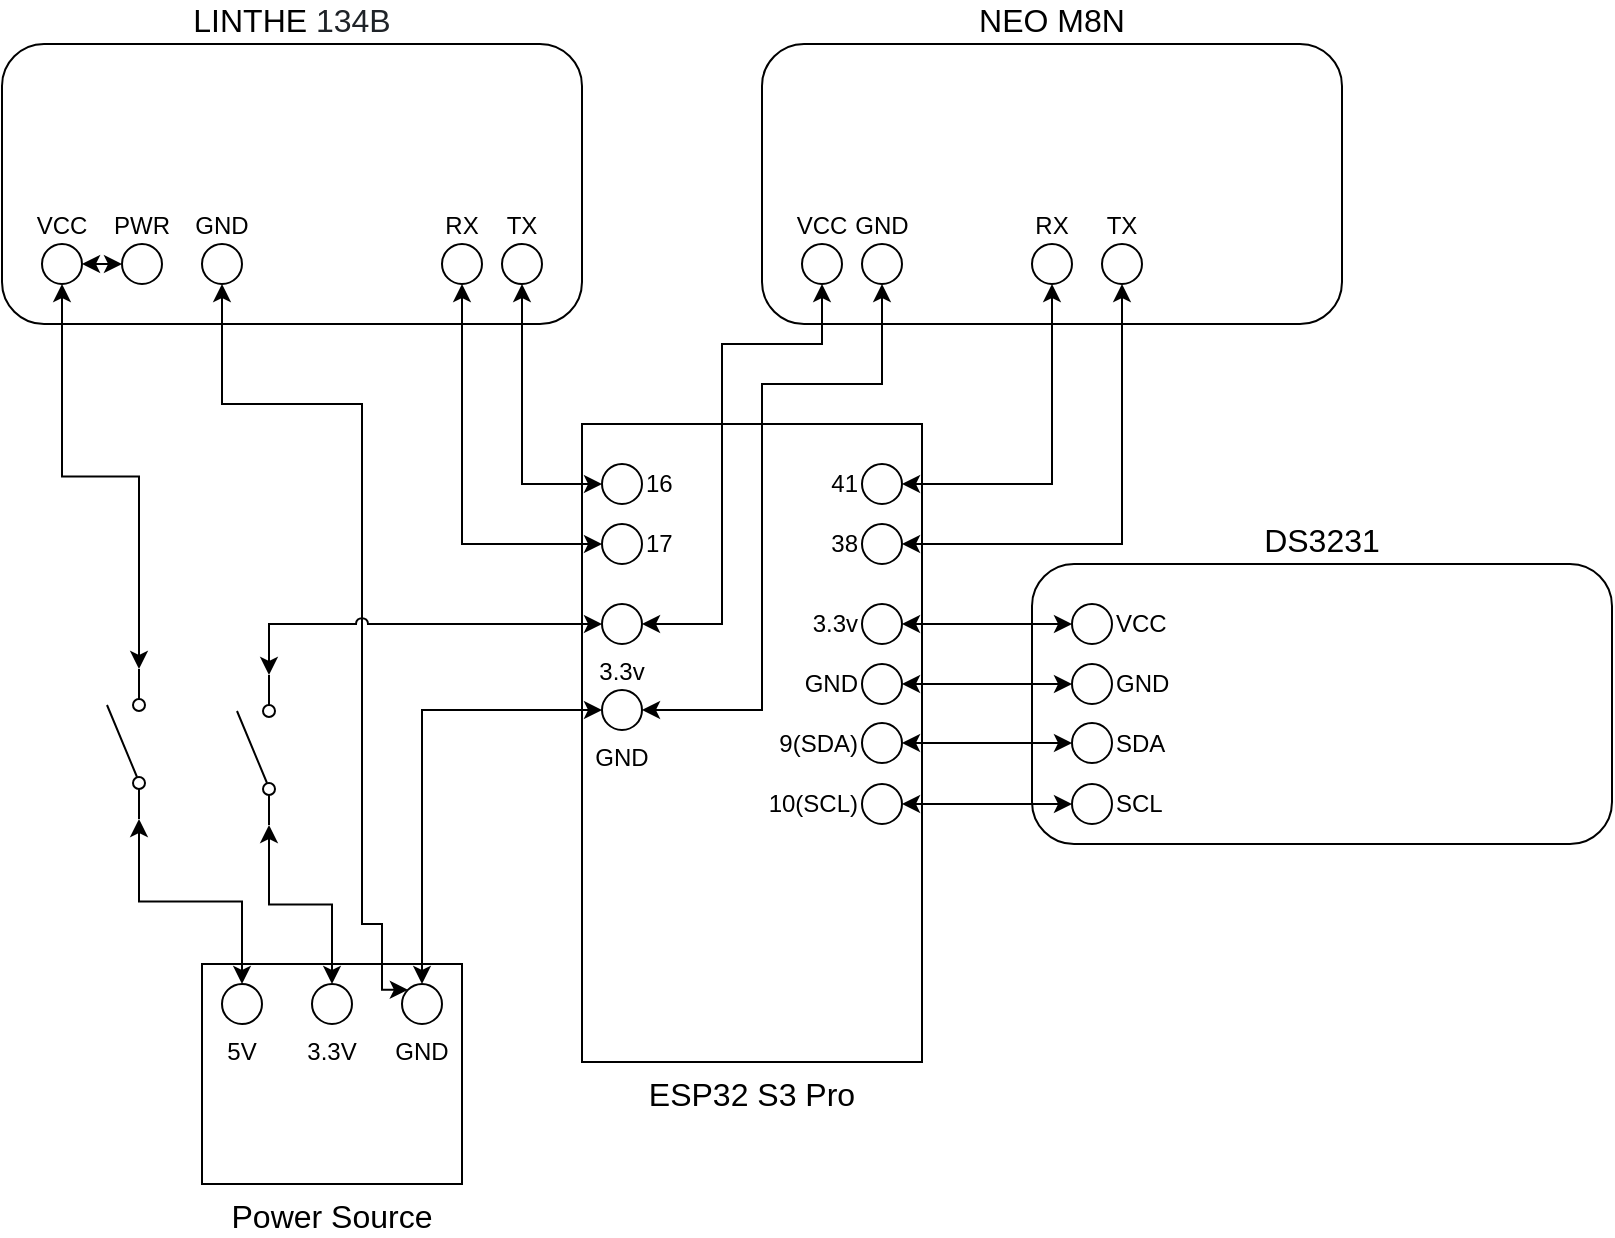 <mxfile version="28.0.6">
  <diagram name="Страница — 1" id="EMKSoO1RbGlXgCzDTE9A">
    <mxGraphModel dx="2292" dy="-78" grid="1" gridSize="10" guides="1" tooltips="1" connect="1" arrows="1" fold="1" page="1" pageScale="1" pageWidth="1169" pageHeight="827" math="0" shadow="0">
      <root>
        <mxCell id="0" />
        <mxCell id="1" parent="0" />
        <mxCell id="4QsWJVczEeUK-PjktePI-11" value="ESP32 S3 Pro" style="rounded=0;whiteSpace=wrap;html=1;labelPosition=center;verticalLabelPosition=bottom;align=center;verticalAlign=top;fontSize=16;" vertex="1" parent="1">
          <mxGeometry x="-820" y="1070" width="170" height="319" as="geometry" />
        </mxCell>
        <mxCell id="4QsWJVczEeUK-PjktePI-12" value="&lt;font style=&quot;font-size: 16px;&quot;&gt;LINTHE&amp;nbsp;&lt;span style=&quot;color: rgb(31, 35, 40); text-align: left; background-color: rgb(255, 255, 255);&quot;&gt;&lt;font style=&quot;&quot; face=&quot;Helvetica&quot;&gt;134B&lt;/font&gt;&lt;/span&gt;&lt;/font&gt;" style="rounded=1;whiteSpace=wrap;html=1;labelPosition=center;verticalLabelPosition=top;align=center;verticalAlign=bottom;" vertex="1" parent="1">
          <mxGeometry x="-1110" y="880" width="290" height="140" as="geometry" />
        </mxCell>
        <mxCell id="4QsWJVczEeUK-PjktePI-13" value="Power Source" style="rounded=0;whiteSpace=wrap;html=1;labelPosition=center;verticalLabelPosition=bottom;align=center;verticalAlign=top;fontSize=16;" vertex="1" parent="1">
          <mxGeometry x="-1010" y="1340" width="130" height="110" as="geometry" />
        </mxCell>
        <mxCell id="4QsWJVczEeUK-PjktePI-75" style="edgeStyle=orthogonalEdgeStyle;rounded=0;orthogonalLoop=1;jettySize=auto;html=1;exitX=0.5;exitY=0;exitDx=0;exitDy=0;entryX=0;entryY=0.8;entryDx=0;entryDy=0;startArrow=classic;startFill=1;" edge="1" parent="1" source="4QsWJVczEeUK-PjktePI-17" target="4QsWJVczEeUK-PjktePI-74">
          <mxGeometry relative="1" as="geometry" />
        </mxCell>
        <mxCell id="4QsWJVczEeUK-PjktePI-17" value="3.3V" style="ellipse;whiteSpace=wrap;html=1;aspect=fixed;labelPosition=center;verticalLabelPosition=bottom;align=center;verticalAlign=top;" vertex="1" parent="1">
          <mxGeometry x="-955" y="1350" width="20" height="20" as="geometry" />
        </mxCell>
        <mxCell id="4QsWJVczEeUK-PjktePI-69" style="edgeStyle=orthogonalEdgeStyle;rounded=0;orthogonalLoop=1;jettySize=auto;html=1;exitX=1;exitY=0.8;exitDx=0;exitDy=0;entryX=0.5;entryY=1;entryDx=0;entryDy=0;startArrow=classic;startFill=1;" edge="1" parent="1" source="4QsWJVczEeUK-PjktePI-72" target="4QsWJVczEeUK-PjktePI-20">
          <mxGeometry relative="1" as="geometry" />
        </mxCell>
        <mxCell id="4QsWJVczEeUK-PjktePI-18" value="5&lt;span style=&quot;background-color: transparent; color: light-dark(rgb(0, 0, 0), rgb(255, 255, 255));&quot;&gt;V&lt;/span&gt;" style="ellipse;whiteSpace=wrap;html=1;aspect=fixed;labelPosition=center;verticalLabelPosition=bottom;align=center;verticalAlign=top;" vertex="1" parent="1">
          <mxGeometry x="-1000" y="1350" width="20" height="20" as="geometry" />
        </mxCell>
        <mxCell id="4QsWJVczEeUK-PjktePI-61" style="edgeStyle=orthogonalEdgeStyle;rounded=0;orthogonalLoop=1;jettySize=auto;html=1;exitX=0.5;exitY=0;exitDx=0;exitDy=0;entryX=0;entryY=0.5;entryDx=0;entryDy=0;startArrow=classic;startFill=1;" edge="1" parent="1" source="4QsWJVczEeUK-PjktePI-19" target="4QsWJVczEeUK-PjktePI-50">
          <mxGeometry relative="1" as="geometry" />
        </mxCell>
        <mxCell id="4QsWJVczEeUK-PjktePI-71" style="edgeStyle=orthogonalEdgeStyle;rounded=0;orthogonalLoop=1;jettySize=auto;html=1;exitX=0;exitY=0;exitDx=0;exitDy=0;entryX=0.5;entryY=1;entryDx=0;entryDy=0;startArrow=classic;startFill=1;jumpStyle=arc;" edge="1" parent="1" source="4QsWJVczEeUK-PjktePI-19" target="4QsWJVczEeUK-PjktePI-22">
          <mxGeometry relative="1" as="geometry">
            <Array as="points">
              <mxPoint x="-920" y="1353" />
              <mxPoint x="-920" y="1320" />
              <mxPoint x="-930" y="1320" />
              <mxPoint x="-930" y="1060" />
              <mxPoint x="-1000" y="1060" />
            </Array>
          </mxGeometry>
        </mxCell>
        <mxCell id="4QsWJVczEeUK-PjktePI-19" value="GND" style="ellipse;whiteSpace=wrap;html=1;aspect=fixed;labelPosition=center;verticalLabelPosition=bottom;align=center;verticalAlign=top;" vertex="1" parent="1">
          <mxGeometry x="-910" y="1350" width="20" height="20" as="geometry" />
        </mxCell>
        <mxCell id="4QsWJVczEeUK-PjktePI-70" style="edgeStyle=orthogonalEdgeStyle;rounded=0;orthogonalLoop=1;jettySize=auto;html=1;exitX=1;exitY=0.5;exitDx=0;exitDy=0;entryX=0;entryY=0.5;entryDx=0;entryDy=0;startArrow=classic;startFill=1;" edge="1" parent="1" source="4QsWJVczEeUK-PjktePI-20" target="4QsWJVczEeUK-PjktePI-21">
          <mxGeometry relative="1" as="geometry" />
        </mxCell>
        <mxCell id="4QsWJVczEeUK-PjktePI-20" value="VCC" style="ellipse;whiteSpace=wrap;html=1;aspect=fixed;labelPosition=center;verticalLabelPosition=top;align=center;verticalAlign=bottom;" vertex="1" parent="1">
          <mxGeometry x="-1090" y="980" width="20" height="20" as="geometry" />
        </mxCell>
        <mxCell id="4QsWJVczEeUK-PjktePI-21" value="PWR" style="ellipse;whiteSpace=wrap;html=1;aspect=fixed;labelPosition=center;verticalLabelPosition=top;align=center;verticalAlign=bottom;" vertex="1" parent="1">
          <mxGeometry x="-1050" y="980" width="20" height="20" as="geometry" />
        </mxCell>
        <mxCell id="4QsWJVczEeUK-PjktePI-22" value="GND" style="ellipse;whiteSpace=wrap;html=1;aspect=fixed;labelPosition=center;verticalLabelPosition=top;align=center;verticalAlign=bottom;" vertex="1" parent="1">
          <mxGeometry x="-1010" y="980" width="20" height="20" as="geometry" />
        </mxCell>
        <mxCell id="4QsWJVczEeUK-PjktePI-23" value="TX" style="ellipse;whiteSpace=wrap;html=1;aspect=fixed;labelPosition=center;verticalLabelPosition=top;align=center;verticalAlign=bottom;" vertex="1" parent="1">
          <mxGeometry x="-860" y="980" width="20" height="20" as="geometry" />
        </mxCell>
        <mxCell id="4QsWJVczEeUK-PjktePI-24" value="RX" style="ellipse;whiteSpace=wrap;html=1;aspect=fixed;labelPosition=center;verticalLabelPosition=top;align=center;verticalAlign=bottom;" vertex="1" parent="1">
          <mxGeometry x="-890" y="980" width="20" height="20" as="geometry" />
        </mxCell>
        <mxCell id="4QsWJVczEeUK-PjktePI-26" value="&lt;span style=&quot;font-size: 16px;&quot;&gt;NEO M8N&lt;/span&gt;" style="rounded=1;whiteSpace=wrap;html=1;labelPosition=center;verticalLabelPosition=top;align=center;verticalAlign=bottom;" vertex="1" parent="1">
          <mxGeometry x="-730" y="880" width="290" height="140" as="geometry" />
        </mxCell>
        <mxCell id="4QsWJVczEeUK-PjktePI-27" value="VCC" style="ellipse;whiteSpace=wrap;html=1;aspect=fixed;labelPosition=center;verticalLabelPosition=top;align=center;verticalAlign=bottom;" vertex="1" parent="1">
          <mxGeometry x="-710" y="980" width="20" height="20" as="geometry" />
        </mxCell>
        <mxCell id="4QsWJVczEeUK-PjktePI-29" value="GND" style="ellipse;whiteSpace=wrap;html=1;aspect=fixed;labelPosition=center;verticalLabelPosition=top;align=center;verticalAlign=bottom;" vertex="1" parent="1">
          <mxGeometry x="-680" y="980" width="20" height="20" as="geometry" />
        </mxCell>
        <mxCell id="4QsWJVczEeUK-PjktePI-30" value="TX" style="ellipse;whiteSpace=wrap;html=1;aspect=fixed;labelPosition=center;verticalLabelPosition=top;align=center;verticalAlign=bottom;" vertex="1" parent="1">
          <mxGeometry x="-560" y="980" width="20" height="20" as="geometry" />
        </mxCell>
        <mxCell id="4QsWJVczEeUK-PjktePI-31" value="RX" style="ellipse;whiteSpace=wrap;html=1;aspect=fixed;labelPosition=center;verticalLabelPosition=top;align=center;verticalAlign=bottom;" vertex="1" parent="1">
          <mxGeometry x="-595" y="980" width="20" height="20" as="geometry" />
        </mxCell>
        <mxCell id="4QsWJVczEeUK-PjktePI-33" value="&lt;span style=&quot;font-size: 16px;&quot;&gt;DS3231&lt;/span&gt;" style="rounded=1;whiteSpace=wrap;html=1;labelPosition=center;verticalLabelPosition=top;align=center;verticalAlign=bottom;" vertex="1" parent="1">
          <mxGeometry x="-595" y="1140" width="290" height="140" as="geometry" />
        </mxCell>
        <mxCell id="4QsWJVczEeUK-PjktePI-34" value="VCC" style="ellipse;whiteSpace=wrap;html=1;aspect=fixed;labelPosition=right;verticalLabelPosition=middle;align=left;verticalAlign=middle;" vertex="1" parent="1">
          <mxGeometry x="-575" y="1160" width="20" height="20" as="geometry" />
        </mxCell>
        <mxCell id="4QsWJVczEeUK-PjktePI-35" value="GND" style="ellipse;whiteSpace=wrap;html=1;aspect=fixed;labelPosition=right;verticalLabelPosition=middle;align=left;verticalAlign=middle;" vertex="1" parent="1">
          <mxGeometry x="-575" y="1190" width="20" height="20" as="geometry" />
        </mxCell>
        <mxCell id="4QsWJVczEeUK-PjktePI-36" value="SCL" style="ellipse;whiteSpace=wrap;html=1;aspect=fixed;labelPosition=right;verticalLabelPosition=middle;align=left;verticalAlign=middle;" vertex="1" parent="1">
          <mxGeometry x="-575" y="1250" width="20" height="20" as="geometry" />
        </mxCell>
        <mxCell id="4QsWJVczEeUK-PjktePI-37" value="SDA" style="ellipse;whiteSpace=wrap;html=1;aspect=fixed;labelPosition=right;verticalLabelPosition=middle;align=left;verticalAlign=middle;" vertex="1" parent="1">
          <mxGeometry x="-575" y="1219.5" width="20" height="20" as="geometry" />
        </mxCell>
        <mxCell id="4QsWJVczEeUK-PjktePI-58" style="edgeStyle=orthogonalEdgeStyle;rounded=0;orthogonalLoop=1;jettySize=auto;html=1;exitX=1;exitY=0.5;exitDx=0;exitDy=0;entryX=0;entryY=0.5;entryDx=0;entryDy=0;startArrow=classic;startFill=1;" edge="1" parent="1" source="4QsWJVczEeUK-PjktePI-42" target="4QsWJVczEeUK-PjktePI-37">
          <mxGeometry relative="1" as="geometry" />
        </mxCell>
        <mxCell id="4QsWJVczEeUK-PjktePI-42" value="9&lt;span style=&quot;background-color: transparent; color: light-dark(rgb(0, 0, 0), rgb(255, 255, 255));&quot;&gt;(SDA)&lt;/span&gt;" style="ellipse;whiteSpace=wrap;html=1;aspect=fixed;labelPosition=left;verticalLabelPosition=middle;align=right;verticalAlign=middle;" vertex="1" parent="1">
          <mxGeometry x="-680" y="1219.5" width="20" height="20" as="geometry" />
        </mxCell>
        <mxCell id="4QsWJVczEeUK-PjktePI-59" style="edgeStyle=orthogonalEdgeStyle;rounded=0;orthogonalLoop=1;jettySize=auto;html=1;exitX=1;exitY=0.5;exitDx=0;exitDy=0;entryX=0;entryY=0.5;entryDx=0;entryDy=0;startArrow=classic;startFill=1;" edge="1" parent="1" source="4QsWJVczEeUK-PjktePI-43" target="4QsWJVczEeUK-PjktePI-36">
          <mxGeometry relative="1" as="geometry" />
        </mxCell>
        <mxCell id="4QsWJVczEeUK-PjktePI-43" value="10(SCL)" style="ellipse;whiteSpace=wrap;html=1;aspect=fixed;labelPosition=left;verticalLabelPosition=middle;align=right;verticalAlign=middle;" vertex="1" parent="1">
          <mxGeometry x="-680" y="1250" width="20" height="20" as="geometry" />
        </mxCell>
        <mxCell id="4QsWJVczEeUK-PjktePI-56" style="edgeStyle=orthogonalEdgeStyle;rounded=0;orthogonalLoop=1;jettySize=auto;html=1;exitX=1;exitY=0.5;exitDx=0;exitDy=0;entryX=0;entryY=0.5;entryDx=0;entryDy=0;startArrow=classic;startFill=1;" edge="1" parent="1" source="4QsWJVczEeUK-PjktePI-44" target="4QsWJVczEeUK-PjktePI-34">
          <mxGeometry relative="1" as="geometry" />
        </mxCell>
        <mxCell id="4QsWJVczEeUK-PjktePI-44" value="3.3v" style="ellipse;whiteSpace=wrap;html=1;aspect=fixed;labelPosition=left;verticalLabelPosition=middle;align=right;verticalAlign=middle;" vertex="1" parent="1">
          <mxGeometry x="-680" y="1160" width="20" height="20" as="geometry" />
        </mxCell>
        <mxCell id="4QsWJVczEeUK-PjktePI-52" style="edgeStyle=orthogonalEdgeStyle;rounded=0;orthogonalLoop=1;jettySize=auto;html=1;exitX=1;exitY=0.5;exitDx=0;exitDy=0;entryX=0.5;entryY=1;entryDx=0;entryDy=0;endArrow=classic;endFill=1;startArrow=classic;startFill=1;" edge="1" parent="1" source="4QsWJVczEeUK-PjktePI-45" target="4QsWJVczEeUK-PjktePI-31">
          <mxGeometry relative="1" as="geometry" />
        </mxCell>
        <mxCell id="4QsWJVczEeUK-PjktePI-45" value="41" style="ellipse;whiteSpace=wrap;html=1;aspect=fixed;labelPosition=left;verticalLabelPosition=middle;align=right;verticalAlign=middle;" vertex="1" parent="1">
          <mxGeometry x="-680" y="1090" width="20" height="20" as="geometry" />
        </mxCell>
        <mxCell id="4QsWJVczEeUK-PjktePI-51" style="edgeStyle=orthogonalEdgeStyle;rounded=0;orthogonalLoop=1;jettySize=auto;html=1;exitX=1;exitY=0.5;exitDx=0;exitDy=0;entryX=0.5;entryY=1;entryDx=0;entryDy=0;startArrow=classic;startFill=1;jumpStyle=arc;" edge="1" parent="1" source="4QsWJVczEeUK-PjktePI-46" target="4QsWJVczEeUK-PjktePI-30">
          <mxGeometry relative="1" as="geometry" />
        </mxCell>
        <mxCell id="4QsWJVczEeUK-PjktePI-46" value="38" style="ellipse;whiteSpace=wrap;html=1;aspect=fixed;labelPosition=left;verticalLabelPosition=middle;align=right;verticalAlign=middle;" vertex="1" parent="1">
          <mxGeometry x="-680" y="1120" width="20" height="20" as="geometry" />
        </mxCell>
        <mxCell id="4QsWJVczEeUK-PjktePI-67" style="edgeStyle=orthogonalEdgeStyle;rounded=0;orthogonalLoop=1;jettySize=auto;html=1;exitX=0;exitY=0.5;exitDx=0;exitDy=0;entryX=0.5;entryY=1;entryDx=0;entryDy=0;startArrow=classic;startFill=1;" edge="1" parent="1" source="4QsWJVczEeUK-PjktePI-47" target="4QsWJVczEeUK-PjktePI-23">
          <mxGeometry relative="1" as="geometry" />
        </mxCell>
        <mxCell id="4QsWJVczEeUK-PjktePI-47" value="16" style="ellipse;whiteSpace=wrap;html=1;aspect=fixed;labelPosition=right;verticalLabelPosition=middle;align=left;verticalAlign=middle;" vertex="1" parent="1">
          <mxGeometry x="-810" y="1090" width="20" height="20" as="geometry" />
        </mxCell>
        <mxCell id="4QsWJVczEeUK-PjktePI-68" style="edgeStyle=orthogonalEdgeStyle;rounded=0;orthogonalLoop=1;jettySize=auto;html=1;exitX=0;exitY=0.5;exitDx=0;exitDy=0;entryX=0.5;entryY=1;entryDx=0;entryDy=0;startArrow=classic;startFill=1;" edge="1" parent="1" source="4QsWJVczEeUK-PjktePI-48" target="4QsWJVczEeUK-PjktePI-24">
          <mxGeometry relative="1" as="geometry" />
        </mxCell>
        <mxCell id="4QsWJVczEeUK-PjktePI-48" value="17" style="ellipse;whiteSpace=wrap;html=1;aspect=fixed;labelPosition=right;verticalLabelPosition=middle;align=left;verticalAlign=middle;" vertex="1" parent="1">
          <mxGeometry x="-810" y="1120" width="20" height="20" as="geometry" />
        </mxCell>
        <mxCell id="4QsWJVczEeUK-PjktePI-64" style="edgeStyle=orthogonalEdgeStyle;rounded=0;orthogonalLoop=1;jettySize=auto;html=1;exitX=1;exitY=0.5;exitDx=0;exitDy=0;entryX=0.5;entryY=1;entryDx=0;entryDy=0;startArrow=classic;startFill=1;" edge="1" parent="1" source="4QsWJVczEeUK-PjktePI-49" target="4QsWJVczEeUK-PjktePI-27">
          <mxGeometry relative="1" as="geometry">
            <Array as="points">
              <mxPoint x="-750" y="1170" />
              <mxPoint x="-750" y="1030" />
              <mxPoint x="-700" y="1030" />
            </Array>
          </mxGeometry>
        </mxCell>
        <mxCell id="4QsWJVczEeUK-PjktePI-49" value="3.3v" style="ellipse;whiteSpace=wrap;html=1;aspect=fixed;labelPosition=center;verticalLabelPosition=bottom;align=center;verticalAlign=top;" vertex="1" parent="1">
          <mxGeometry x="-810" y="1160" width="20" height="20" as="geometry" />
        </mxCell>
        <mxCell id="4QsWJVczEeUK-PjktePI-65" style="edgeStyle=orthogonalEdgeStyle;rounded=0;orthogonalLoop=1;jettySize=auto;html=1;exitX=1;exitY=0.5;exitDx=0;exitDy=0;entryX=0.5;entryY=1;entryDx=0;entryDy=0;startArrow=classic;startFill=1;" edge="1" parent="1" source="4QsWJVczEeUK-PjktePI-50" target="4QsWJVczEeUK-PjktePI-29">
          <mxGeometry relative="1" as="geometry">
            <Array as="points">
              <mxPoint x="-730" y="1213" />
              <mxPoint x="-730" y="1050" />
              <mxPoint x="-670" y="1050" />
            </Array>
          </mxGeometry>
        </mxCell>
        <mxCell id="4QsWJVczEeUK-PjktePI-50" value="GND" style="ellipse;whiteSpace=wrap;html=1;aspect=fixed;labelPosition=center;verticalLabelPosition=bottom;align=center;verticalAlign=top;" vertex="1" parent="1">
          <mxGeometry x="-810" y="1203" width="20" height="20" as="geometry" />
        </mxCell>
        <mxCell id="4QsWJVczEeUK-PjktePI-57" style="edgeStyle=orthogonalEdgeStyle;rounded=0;orthogonalLoop=1;jettySize=auto;html=1;exitX=1;exitY=0.5;exitDx=0;exitDy=0;entryX=0;entryY=0.5;entryDx=0;entryDy=0;startArrow=classic;startFill=1;" edge="1" parent="1" source="4QsWJVczEeUK-PjktePI-54" target="4QsWJVczEeUK-PjktePI-35">
          <mxGeometry relative="1" as="geometry" />
        </mxCell>
        <mxCell id="4QsWJVczEeUK-PjktePI-54" value="GND" style="ellipse;whiteSpace=wrap;html=1;aspect=fixed;labelPosition=left;verticalLabelPosition=middle;align=right;verticalAlign=middle;" vertex="1" parent="1">
          <mxGeometry x="-680" y="1190" width="20" height="20" as="geometry" />
        </mxCell>
        <mxCell id="4QsWJVczEeUK-PjktePI-73" value="" style="edgeStyle=orthogonalEdgeStyle;rounded=0;orthogonalLoop=1;jettySize=auto;html=1;exitX=0.5;exitY=0;exitDx=0;exitDy=0;entryX=0;entryY=0.8;entryDx=0;entryDy=0;startArrow=classic;startFill=1;" edge="1" parent="1" source="4QsWJVczEeUK-PjktePI-18" target="4QsWJVczEeUK-PjktePI-72">
          <mxGeometry relative="1" as="geometry">
            <mxPoint x="-990" y="1350" as="sourcePoint" />
            <mxPoint x="-1080" y="1000" as="targetPoint" />
          </mxGeometry>
        </mxCell>
        <mxCell id="4QsWJVczEeUK-PjktePI-72" value="" style="html=1;shape=mxgraph.electrical.electro-mechanical.singleSwitch;aspect=fixed;elSwitchState=off;rotation=-90;" vertex="1" parent="1">
          <mxGeometry x="-1085" y="1220" width="75" height="20" as="geometry" />
        </mxCell>
        <mxCell id="4QsWJVczEeUK-PjktePI-76" style="edgeStyle=orthogonalEdgeStyle;rounded=0;orthogonalLoop=1;jettySize=auto;html=1;exitX=1;exitY=0.8;exitDx=0;exitDy=0;entryX=0;entryY=0.5;entryDx=0;entryDy=0;startArrow=classic;startFill=1;jumpStyle=arc;" edge="1" parent="1" source="4QsWJVczEeUK-PjktePI-74" target="4QsWJVczEeUK-PjktePI-49">
          <mxGeometry relative="1" as="geometry" />
        </mxCell>
        <mxCell id="4QsWJVczEeUK-PjktePI-74" value="" style="html=1;shape=mxgraph.electrical.electro-mechanical.singleSwitch;aspect=fixed;elSwitchState=off;rotation=-90;" vertex="1" parent="1">
          <mxGeometry x="-1020" y="1223" width="75" height="20" as="geometry" />
        </mxCell>
      </root>
    </mxGraphModel>
  </diagram>
</mxfile>
